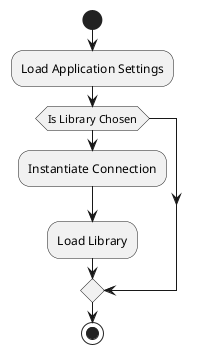 @startuml
start
:Load Application Settings;
if (Is Library Chosen) then
    :Instantiate Connection;
    :Load Library;
endif

stop

@enduml
